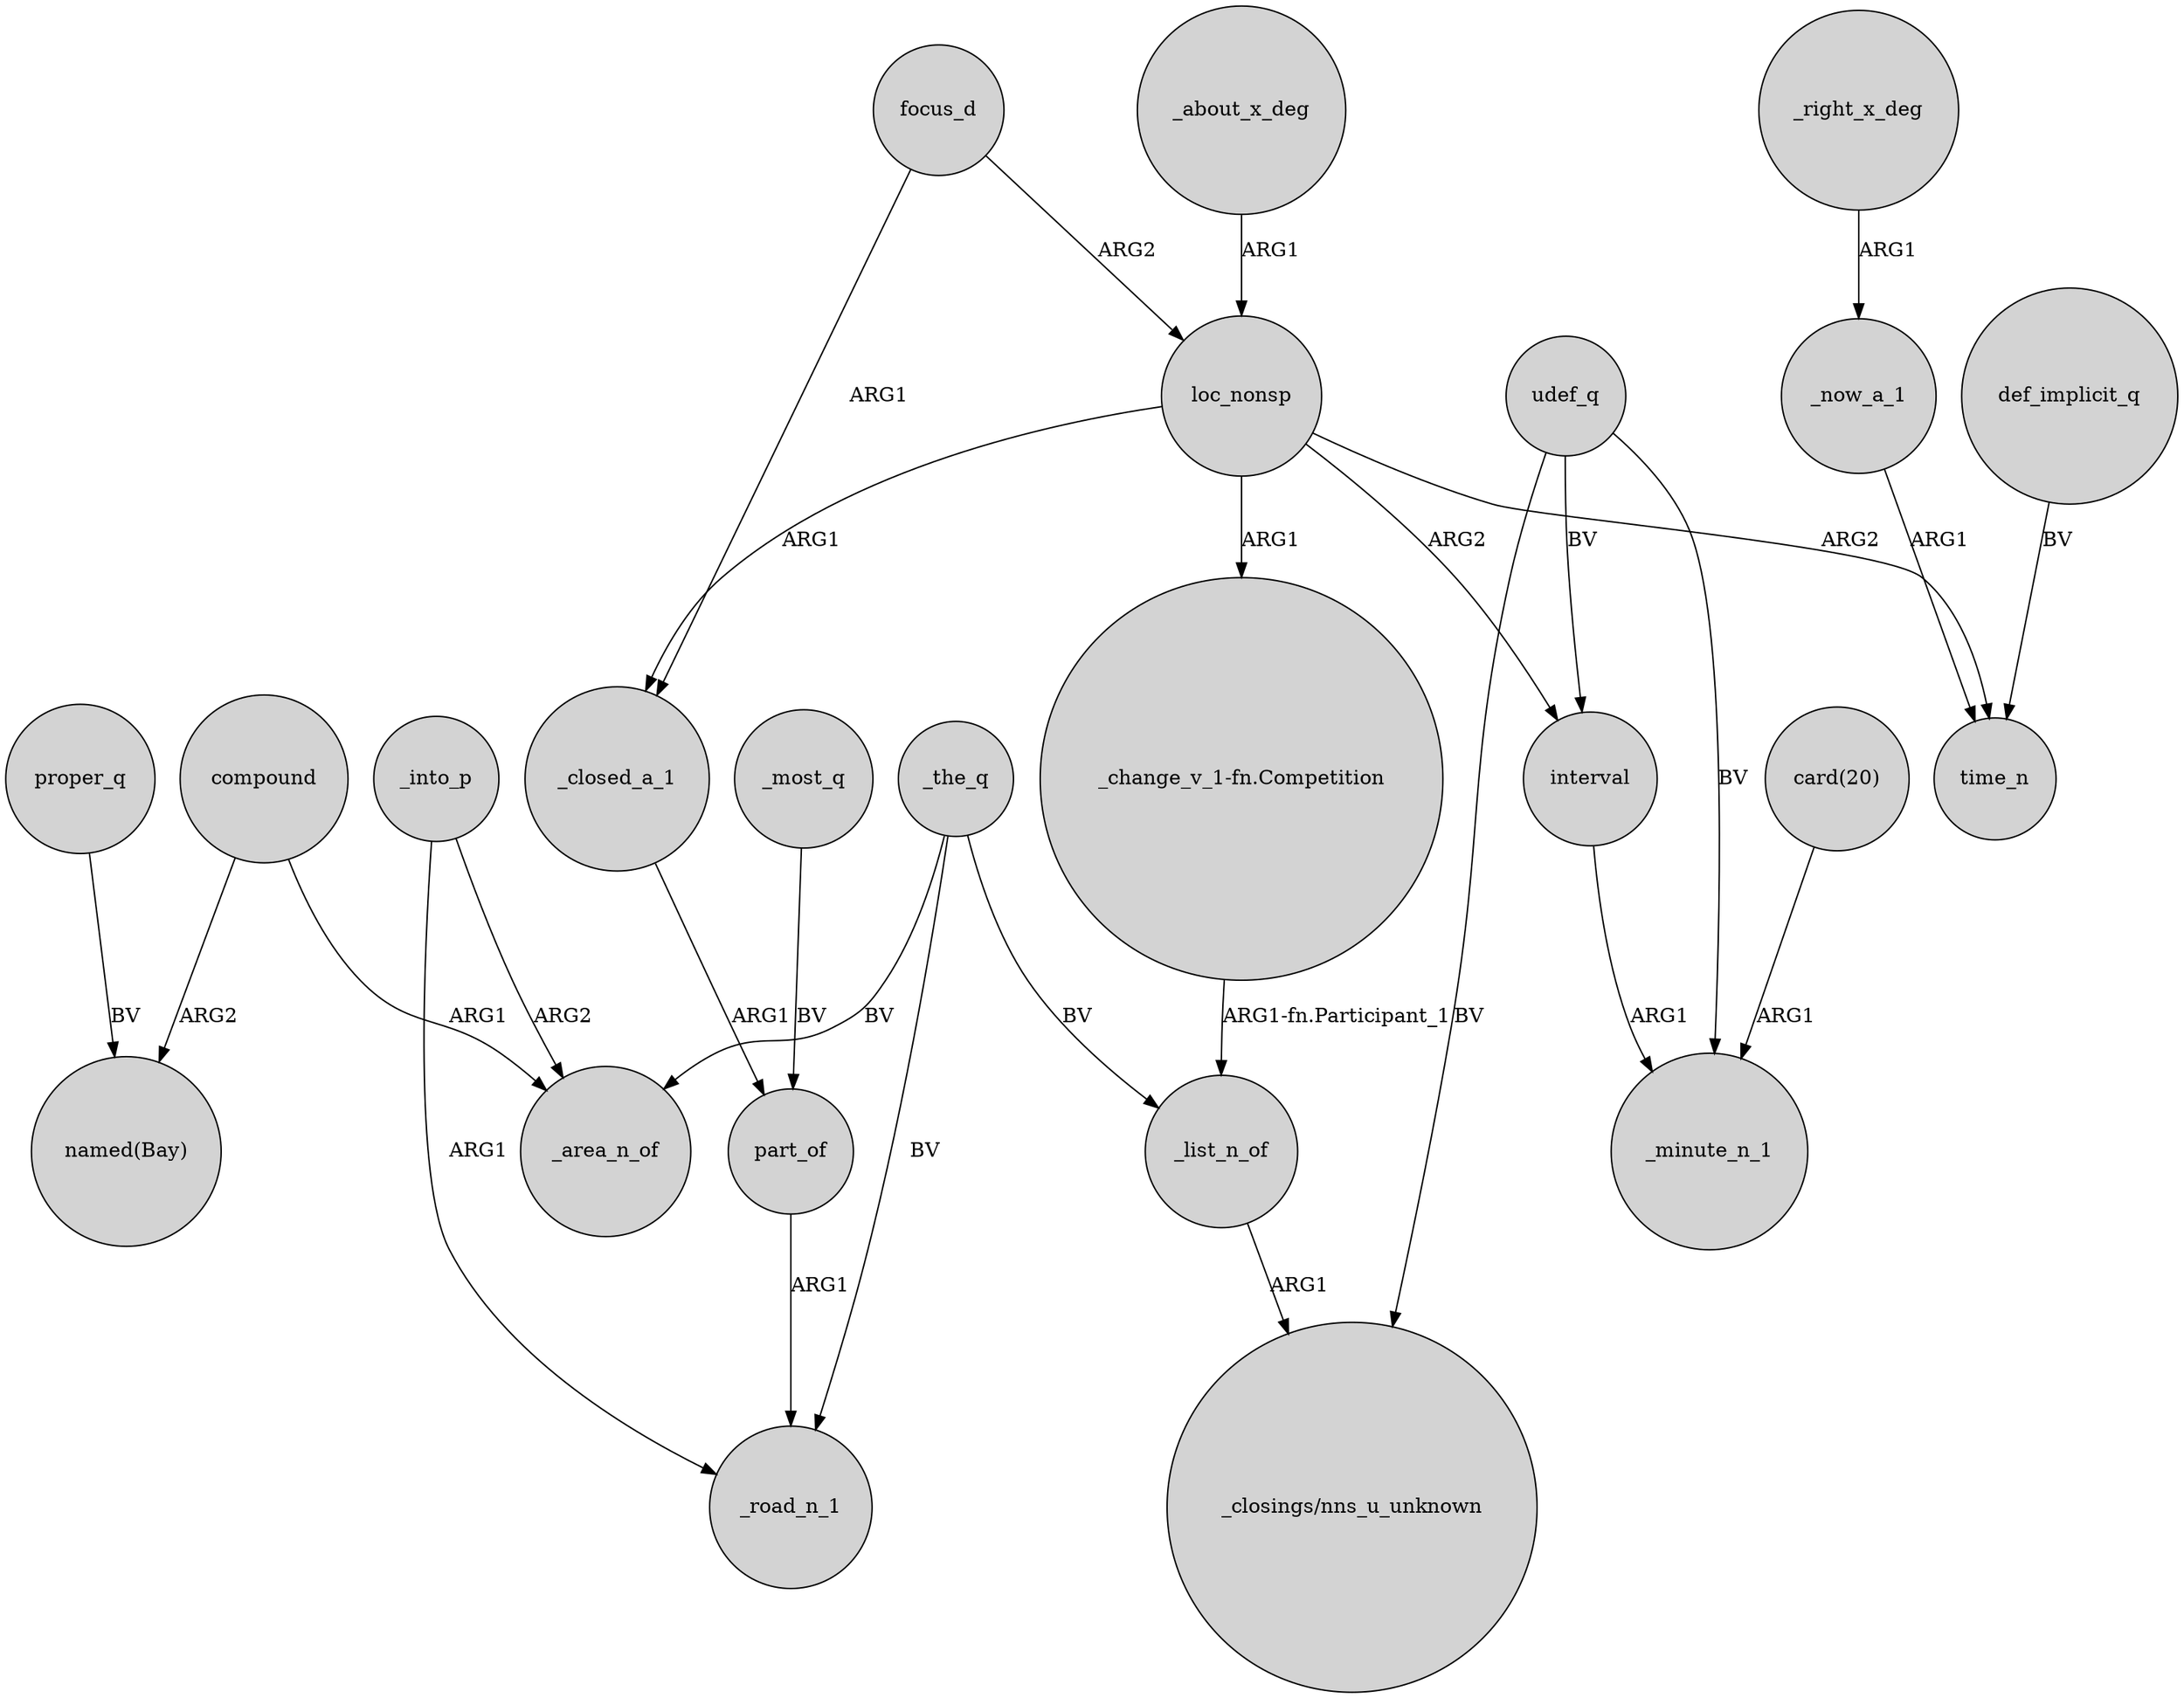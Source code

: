 digraph {
	node [shape=circle style=filled]
	proper_q -> "named(Bay)" [label=BV]
	_into_p -> _area_n_of [label=ARG2]
	udef_q -> _minute_n_1 [label=BV]
	loc_nonsp -> interval [label=ARG2]
	compound -> "named(Bay)" [label=ARG2]
	_closed_a_1 -> part_of [label=ARG1]
	_the_q -> _area_n_of [label=BV]
	_into_p -> _road_n_1 [label=ARG1]
	udef_q -> interval [label=BV]
	focus_d -> loc_nonsp [label=ARG2]
	_now_a_1 -> time_n [label=ARG1]
	_right_x_deg -> _now_a_1 [label=ARG1]
	focus_d -> _closed_a_1 [label=ARG1]
	"card(20)" -> _minute_n_1 [label=ARG1]
	compound -> _area_n_of [label=ARG1]
	part_of -> _road_n_1 [label=ARG1]
	udef_q -> "_closings/nns_u_unknown" [label=BV]
	interval -> _minute_n_1 [label=ARG1]
	_most_q -> part_of [label=BV]
	_about_x_deg -> loc_nonsp [label=ARG1]
	"_change_v_1-fn.Competition" -> _list_n_of [label="ARG1-fn.Participant_1"]
	_the_q -> _road_n_1 [label=BV]
	loc_nonsp -> "_change_v_1-fn.Competition" [label=ARG1]
	_list_n_of -> "_closings/nns_u_unknown" [label=ARG1]
	loc_nonsp -> time_n [label=ARG2]
	_the_q -> _list_n_of [label=BV]
	loc_nonsp -> _closed_a_1 [label=ARG1]
	def_implicit_q -> time_n [label=BV]
}
